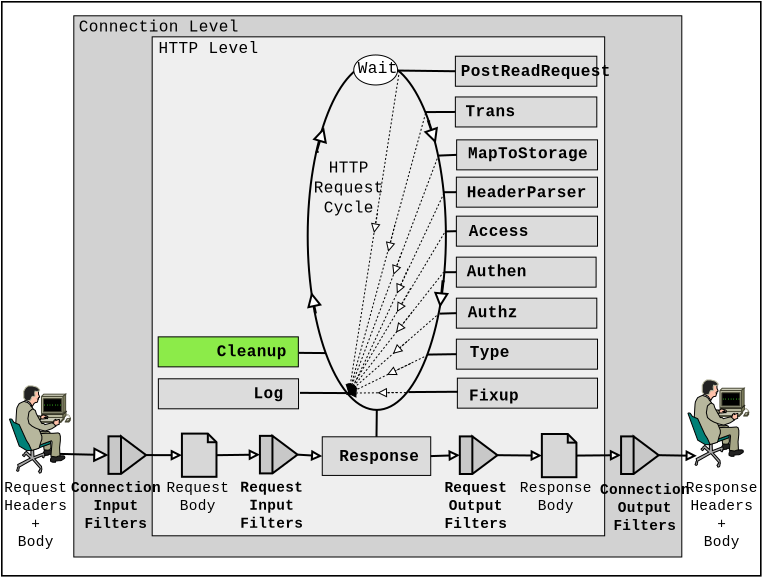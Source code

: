 <?xml version="1.0" encoding="UTF-8"?>
<dia:diagram xmlns:dia="http://www.lysator.liu.se/~alla/dia/">
  <dia:layer name="Background" visible="true">
    <dia:object type="Standard - Box" version="0" id="O0">
      <dia:attribute name="obj_pos">
        <dia:point val="-1.703,0.492"/>
      </dia:attribute>
      <dia:attribute name="obj_bb">
        <dia:rectangle val="-1.743,0.452;36.287,29.232"/>
      </dia:attribute>
      <dia:attribute name="elem_corner">
        <dia:point val="-1.703,0.492"/>
      </dia:attribute>
      <dia:attribute name="elem_width">
        <dia:real val="37.95"/>
      </dia:attribute>
      <dia:attribute name="elem_height">
        <dia:real val="28.7"/>
      </dia:attribute>
      <dia:attribute name="border_width">
        <dia:real val="0.08"/>
      </dia:attribute>
      <dia:attribute name="inner_color">
        <dia:color val="#c8c8c8"/>
      </dia:attribute>
      <dia:attribute name="show_background">
        <dia:boolean val="false"/>
      </dia:attribute>
    </dia:object>
    <dia:object type="Standard - Box" version="0" id="O1">
      <dia:attribute name="obj_pos">
        <dia:point val="1.897,1.192"/>
      </dia:attribute>
      <dia:attribute name="obj_bb">
        <dia:rectangle val="1.872,1.167;32.322,28.277"/>
      </dia:attribute>
      <dia:attribute name="elem_corner">
        <dia:point val="1.897,1.192"/>
      </dia:attribute>
      <dia:attribute name="elem_width">
        <dia:real val="30.4"/>
      </dia:attribute>
      <dia:attribute name="elem_height">
        <dia:real val="27.06"/>
      </dia:attribute>
      <dia:attribute name="border_width">
        <dia:real val="0.05"/>
      </dia:attribute>
      <dia:attribute name="inner_color">
        <dia:color val="#d2d2d2"/>
      </dia:attribute>
      <dia:attribute name="show_background">
        <dia:boolean val="true"/>
      </dia:attribute>
    </dia:object>
    <dia:object type="Standard - Box" version="0" id="O2">
      <dia:attribute name="obj_pos">
        <dia:point val="5.816,2.244"/>
      </dia:attribute>
      <dia:attribute name="obj_bb">
        <dia:rectangle val="5.791,2.219;28.465,27.217"/>
      </dia:attribute>
      <dia:attribute name="elem_corner">
        <dia:point val="5.816,2.244"/>
      </dia:attribute>
      <dia:attribute name="elem_width">
        <dia:real val="22.624"/>
      </dia:attribute>
      <dia:attribute name="elem_height">
        <dia:real val="24.948"/>
      </dia:attribute>
      <dia:attribute name="border_width">
        <dia:real val="0.05"/>
      </dia:attribute>
      <dia:attribute name="inner_color">
        <dia:color val="#efefef"/>
      </dia:attribute>
      <dia:attribute name="show_background">
        <dia:boolean val="true"/>
      </dia:attribute>
    </dia:object>
    <dia:object type="Standard - Box" version="0" id="O3">
      <dia:attribute name="obj_pos">
        <dia:point val="20.976,3.214"/>
      </dia:attribute>
      <dia:attribute name="obj_bb">
        <dia:rectangle val="20.951,3.189;28.073,4.739"/>
      </dia:attribute>
      <dia:attribute name="elem_corner">
        <dia:point val="20.976,3.214"/>
      </dia:attribute>
      <dia:attribute name="elem_width">
        <dia:real val="7.072"/>
      </dia:attribute>
      <dia:attribute name="elem_height">
        <dia:real val="1.5"/>
      </dia:attribute>
      <dia:attribute name="border_width">
        <dia:real val="0.05"/>
      </dia:attribute>
      <dia:attribute name="inner_color">
        <dia:color val="#dcdcdc"/>
      </dia:attribute>
      <dia:attribute name="show_background">
        <dia:boolean val="true"/>
      </dia:attribute>
    </dia:object>
    <dia:object type="Standard - Box" version="0" id="O4">
      <dia:attribute name="obj_pos">
        <dia:point val="21.025,15.31"/>
      </dia:attribute>
      <dia:attribute name="obj_bb">
        <dia:rectangle val="21,15.285;28.073,16.835"/>
      </dia:attribute>
      <dia:attribute name="elem_corner">
        <dia:point val="21.025,15.31"/>
      </dia:attribute>
      <dia:attribute name="elem_width">
        <dia:real val="7.022"/>
      </dia:attribute>
      <dia:attribute name="elem_height">
        <dia:real val="1.5"/>
      </dia:attribute>
      <dia:attribute name="border_width">
        <dia:real val="0.05"/>
      </dia:attribute>
      <dia:attribute name="inner_color">
        <dia:color val="#dcdcdc"/>
      </dia:attribute>
      <dia:attribute name="show_background">
        <dia:boolean val="true"/>
      </dia:attribute>
    </dia:object>
    <dia:object type="Standard - Box" version="0" id="O5">
      <dia:attribute name="obj_pos">
        <dia:point val="21.025,11.21"/>
      </dia:attribute>
      <dia:attribute name="obj_bb">
        <dia:rectangle val="21,11.185;28.108,12.735"/>
      </dia:attribute>
      <dia:attribute name="elem_corner">
        <dia:point val="21.025,11.21"/>
      </dia:attribute>
      <dia:attribute name="elem_width">
        <dia:real val="7.058"/>
      </dia:attribute>
      <dia:attribute name="elem_height">
        <dia:real val="1.5"/>
      </dia:attribute>
      <dia:attribute name="border_width">
        <dia:real val="0.05"/>
      </dia:attribute>
      <dia:attribute name="inner_color">
        <dia:color val="#dcdcdc"/>
      </dia:attribute>
      <dia:attribute name="show_background">
        <dia:boolean val="true"/>
      </dia:attribute>
    </dia:object>
    <dia:object type="Standard - Box" version="0" id="O6">
      <dia:attribute name="obj_pos">
        <dia:point val="20.975,5.25"/>
      </dia:attribute>
      <dia:attribute name="obj_bb">
        <dia:rectangle val="20.95,5.225;28.073,6.775"/>
      </dia:attribute>
      <dia:attribute name="elem_corner">
        <dia:point val="20.975,5.25"/>
      </dia:attribute>
      <dia:attribute name="elem_width">
        <dia:real val="7.072"/>
      </dia:attribute>
      <dia:attribute name="elem_height">
        <dia:real val="1.5"/>
      </dia:attribute>
      <dia:attribute name="border_width">
        <dia:real val="0.05"/>
      </dia:attribute>
      <dia:attribute name="inner_color">
        <dia:color val="#dcdcdc"/>
      </dia:attribute>
      <dia:attribute name="show_background">
        <dia:boolean val="true"/>
      </dia:attribute>
    </dia:object>
    <dia:object type="Standard - Box" version="0" id="O7">
      <dia:attribute name="obj_pos">
        <dia:point val="21.039,7.395"/>
      </dia:attribute>
      <dia:attribute name="obj_bb">
        <dia:rectangle val="21.014,7.37;28.108,8.92"/>
      </dia:attribute>
      <dia:attribute name="elem_corner">
        <dia:point val="21.039,7.395"/>
      </dia:attribute>
      <dia:attribute name="elem_width">
        <dia:real val="7.044"/>
      </dia:attribute>
      <dia:attribute name="elem_height">
        <dia:real val="1.5"/>
      </dia:attribute>
      <dia:attribute name="border_width">
        <dia:real val="0.05"/>
      </dia:attribute>
      <dia:attribute name="inner_color">
        <dia:color val="#dcdcdc"/>
      </dia:attribute>
      <dia:attribute name="show_background">
        <dia:boolean val="true"/>
      </dia:attribute>
    </dia:object>
    <dia:object type="Standard - Box" version="0" id="O8">
      <dia:attribute name="obj_pos">
        <dia:point val="21.025,9.26"/>
      </dia:attribute>
      <dia:attribute name="obj_bb">
        <dia:rectangle val="21,9.235;28.108,10.785"/>
      </dia:attribute>
      <dia:attribute name="elem_corner">
        <dia:point val="21.025,9.26"/>
      </dia:attribute>
      <dia:attribute name="elem_width">
        <dia:real val="7.058"/>
      </dia:attribute>
      <dia:attribute name="elem_height">
        <dia:real val="1.5"/>
      </dia:attribute>
      <dia:attribute name="border_width">
        <dia:real val="0.05"/>
      </dia:attribute>
      <dia:attribute name="inner_color">
        <dia:color val="#dcdcdc"/>
      </dia:attribute>
      <dia:attribute name="show_background">
        <dia:boolean val="true"/>
      </dia:attribute>
    </dia:object>
    <dia:object type="Standard - Box" version="0" id="O9">
      <dia:attribute name="obj_pos">
        <dia:point val="21.025,13.26"/>
      </dia:attribute>
      <dia:attribute name="obj_bb">
        <dia:rectangle val="21,13.235;28.037,14.785"/>
      </dia:attribute>
      <dia:attribute name="elem_corner">
        <dia:point val="21.025,13.26"/>
      </dia:attribute>
      <dia:attribute name="elem_width">
        <dia:real val="6.987"/>
      </dia:attribute>
      <dia:attribute name="elem_height">
        <dia:real val="1.5"/>
      </dia:attribute>
      <dia:attribute name="border_width">
        <dia:real val="0.05"/>
      </dia:attribute>
      <dia:attribute name="inner_color">
        <dia:color val="#dcdcdc"/>
      </dia:attribute>
      <dia:attribute name="show_background">
        <dia:boolean val="true"/>
      </dia:attribute>
    </dia:object>
    <dia:object type="Standard - Box" version="0" id="O10">
      <dia:attribute name="obj_pos">
        <dia:point val="21.025,17.36"/>
      </dia:attribute>
      <dia:attribute name="obj_bb">
        <dia:rectangle val="21,17.335;28.108,18.885"/>
      </dia:attribute>
      <dia:attribute name="elem_corner">
        <dia:point val="21.025,17.36"/>
      </dia:attribute>
      <dia:attribute name="elem_width">
        <dia:real val="7.058"/>
      </dia:attribute>
      <dia:attribute name="elem_height">
        <dia:real val="1.5"/>
      </dia:attribute>
      <dia:attribute name="border_width">
        <dia:real val="0.05"/>
      </dia:attribute>
      <dia:attribute name="inner_color">
        <dia:color val="#dcdcdc"/>
      </dia:attribute>
      <dia:attribute name="show_background">
        <dia:boolean val="true"/>
      </dia:attribute>
    </dia:object>
    <dia:object type="Standard - Box" version="0" id="O11">
      <dia:attribute name="obj_pos">
        <dia:point val="21.075,19.31"/>
      </dia:attribute>
      <dia:attribute name="obj_bb">
        <dia:rectangle val="21.05,19.285;28.108,20.835"/>
      </dia:attribute>
      <dia:attribute name="elem_corner">
        <dia:point val="21.075,19.31"/>
      </dia:attribute>
      <dia:attribute name="elem_width">
        <dia:real val="7.008"/>
      </dia:attribute>
      <dia:attribute name="elem_height">
        <dia:real val="1.5"/>
      </dia:attribute>
      <dia:attribute name="border_width">
        <dia:real val="0.05"/>
      </dia:attribute>
      <dia:attribute name="inner_color">
        <dia:color val="#dcdcdc"/>
      </dia:attribute>
      <dia:attribute name="show_background">
        <dia:boolean val="true"/>
      </dia:attribute>
    </dia:object>
    <dia:object type="Standard - Box" version="0" id="O12">
      <dia:attribute name="obj_pos">
        <dia:point val="14.32,22.242"/>
      </dia:attribute>
      <dia:attribute name="obj_bb">
        <dia:rectangle val="14.296,22.217;19.769,24.198"/>
      </dia:attribute>
      <dia:attribute name="elem_corner">
        <dia:point val="14.32,22.242"/>
      </dia:attribute>
      <dia:attribute name="elem_width">
        <dia:real val="5.423"/>
      </dia:attribute>
      <dia:attribute name="elem_height">
        <dia:real val="1.931"/>
      </dia:attribute>
      <dia:attribute name="border_width">
        <dia:real val="0.05"/>
      </dia:attribute>
      <dia:attribute name="inner_color">
        <dia:color val="#dcdcdc"/>
      </dia:attribute>
      <dia:attribute name="show_background">
        <dia:boolean val="true"/>
      </dia:attribute>
    </dia:object>
    <dia:object type="Standard - Text" version="0" id="O13">
      <dia:attribute name="obj_pos">
        <dia:point val="17.089,23.451"/>
      </dia:attribute>
      <dia:attribute name="obj_bb">
        <dia:rectangle val="15.289,22.801;18.889,24.051"/>
      </dia:attribute>
      <dia:attribute name="text">
        <dia:composite type="text">
          <dia:attribute name="string">
            <dia:string>#Response#</dia:string>
          </dia:attribute>
          <dia:attribute name="font">
            <dia:font family="courier new" style="80" name="Courier-Bold"/>
          </dia:attribute>
          <dia:attribute name="height">
            <dia:real val="1"/>
          </dia:attribute>
          <dia:attribute name="pos">
            <dia:point val="17.089,23.451"/>
          </dia:attribute>
          <dia:attribute name="color">
            <dia:color val="#000000"/>
          </dia:attribute>
          <dia:attribute name="alignment">
            <dia:enum val="1"/>
          </dia:attribute>
        </dia:composite>
      </dia:attribute>
    </dia:object>
    <dia:object type="Standard - Line" version="0" id="O14">
      <dia:attribute name="obj_pos">
        <dia:point val="13.082,23.134"/>
      </dia:attribute>
      <dia:attribute name="obj_bb">
        <dia:rectangle val="13.029,22.805;14.394,23.61"/>
      </dia:attribute>
      <dia:attribute name="conn_endpoints">
        <dia:point val="13.082,23.134"/>
        <dia:point val="14.32,23.207"/>
      </dia:attribute>
      <dia:attribute name="numcp">
        <dia:int val="1"/>
      </dia:attribute>
      <dia:attribute name="end_arrow">
        <dia:enum val="2"/>
      </dia:attribute>
      <dia:attribute name="end_arrow_length">
        <dia:real val="0.4"/>
      </dia:attribute>
      <dia:attribute name="end_arrow_width">
        <dia:real val="0.4"/>
      </dia:attribute>
      <dia:connections>
        <dia:connection handle="0" to="O45" connection="1"/>
        <dia:connection handle="1" to="O12" connection="3"/>
      </dia:connections>
    </dia:object>
    <dia:object type="Standard - Line" version="0" id="O15">
      <dia:attribute name="obj_pos">
        <dia:point val="19.744,23.207"/>
      </dia:attribute>
      <dia:attribute name="obj_bb">
        <dia:rectangle val="19.692,22.76;21.261,23.563"/>
      </dia:attribute>
      <dia:attribute name="conn_endpoints">
        <dia:point val="19.744,23.207"/>
        <dia:point val="21.198,23.161"/>
      </dia:attribute>
      <dia:attribute name="numcp">
        <dia:int val="1"/>
      </dia:attribute>
      <dia:attribute name="end_arrow">
        <dia:enum val="2"/>
      </dia:attribute>
      <dia:attribute name="end_arrow_length">
        <dia:real val="0.4"/>
      </dia:attribute>
      <dia:attribute name="end_arrow_width">
        <dia:real val="0.4"/>
      </dia:attribute>
      <dia:connections>
        <dia:connection handle="0" to="O12" connection="4"/>
        <dia:connection handle="1" to="O44" connection="0"/>
      </dia:connections>
    </dia:object>
    <dia:object type="Standard - Line" version="0" id="O16">
      <dia:attribute name="obj_pos">
        <dia:point val="31.14,23.161"/>
      </dia:attribute>
      <dia:attribute name="obj_bb">
        <dia:rectangle val="31.089,22.791;33.104,23.593"/>
      </dia:attribute>
      <dia:attribute name="conn_endpoints">
        <dia:point val="31.14,23.161"/>
        <dia:point val="33.047,23.192"/>
      </dia:attribute>
      <dia:attribute name="numcp">
        <dia:int val="1"/>
      </dia:attribute>
      <dia:attribute name="end_arrow">
        <dia:enum val="2"/>
      </dia:attribute>
      <dia:attribute name="end_arrow_length">
        <dia:real val="0.4"/>
      </dia:attribute>
      <dia:attribute name="end_arrow_width">
        <dia:real val="0.4"/>
      </dia:attribute>
      <dia:connections>
        <dia:connection handle="0" to="O48" connection="1"/>
      </dia:connections>
    </dia:object>
    <dia:object type="Standard - Line" version="0" id="O17">
      <dia:attribute name="obj_pos">
        <dia:point val="23.078,23.161"/>
      </dia:attribute>
      <dia:attribute name="obj_bb">
        <dia:rectangle val="23.027,22.78;25.354,23.581"/>
      </dia:attribute>
      <dia:attribute name="conn_endpoints">
        <dia:point val="23.078,23.161"/>
        <dia:point val="25.3,23.181"/>
      </dia:attribute>
      <dia:attribute name="numcp">
        <dia:int val="1"/>
      </dia:attribute>
      <dia:attribute name="end_arrow">
        <dia:enum val="2"/>
      </dia:attribute>
      <dia:attribute name="end_arrow_length">
        <dia:real val="0.4"/>
      </dia:attribute>
      <dia:attribute name="end_arrow_width">
        <dia:real val="0.4"/>
      </dia:attribute>
      <dia:connections>
        <dia:connection handle="0" to="O44" connection="1"/>
        <dia:connection handle="1" to="O49" connection="2"/>
      </dia:connections>
    </dia:object>
    <dia:object type="Standard - Text" version="0" id="O18">
      <dia:attribute name="obj_pos">
        <dia:point val="4,25"/>
      </dia:attribute>
      <dia:attribute name="obj_bb">
        <dia:rectangle val="2,24.45;6,27.35"/>
      </dia:attribute>
      <dia:attribute name="text">
        <dia:composite type="text">
          <dia:attribute name="string">
            <dia:string>#Connection
Input
Filters#</dia:string>
          </dia:attribute>
          <dia:attribute name="font">
            <dia:font family="courier new" style="80" name="Courier-Bold"/>
          </dia:attribute>
          <dia:attribute name="height">
            <dia:real val="0.9"/>
          </dia:attribute>
          <dia:attribute name="pos">
            <dia:point val="4,25"/>
          </dia:attribute>
          <dia:attribute name="color">
            <dia:color val="#000000"/>
          </dia:attribute>
          <dia:attribute name="alignment">
            <dia:enum val="1"/>
          </dia:attribute>
        </dia:composite>
      </dia:attribute>
    </dia:object>
    <dia:object type="Standard - Text" version="0" id="O19">
      <dia:attribute name="obj_pos">
        <dia:point val="22,25"/>
      </dia:attribute>
      <dia:attribute name="obj_bb">
        <dia:rectangle val="20.6,24.45;23.4,27.35"/>
      </dia:attribute>
      <dia:attribute name="text">
        <dia:composite type="text">
          <dia:attribute name="string">
            <dia:string>#Request
Output
Filters#</dia:string>
          </dia:attribute>
          <dia:attribute name="font">
            <dia:font family="courier new" style="80" name="Courier-Bold"/>
          </dia:attribute>
          <dia:attribute name="height">
            <dia:real val="0.9"/>
          </dia:attribute>
          <dia:attribute name="pos">
            <dia:point val="22,25"/>
          </dia:attribute>
          <dia:attribute name="color">
            <dia:color val="#000000"/>
          </dia:attribute>
          <dia:attribute name="alignment">
            <dia:enum val="1"/>
          </dia:attribute>
        </dia:composite>
      </dia:attribute>
    </dia:object>
    <dia:object type="Standard - Text" version="0" id="O20">
      <dia:attribute name="obj_pos">
        <dia:point val="34.3,25"/>
      </dia:attribute>
      <dia:attribute name="obj_bb">
        <dia:rectangle val="32.7,24.45;35.9,28.25"/>
      </dia:attribute>
      <dia:attribute name="text">
        <dia:composite type="text">
          <dia:attribute name="string">
            <dia:string>#Response
Headers
+
Body#</dia:string>
          </dia:attribute>
          <dia:attribute name="font">
            <dia:font family="courier new" style="0" name="Courier"/>
          </dia:attribute>
          <dia:attribute name="height">
            <dia:real val="0.9"/>
          </dia:attribute>
          <dia:attribute name="pos">
            <dia:point val="34.3,25"/>
          </dia:attribute>
          <dia:attribute name="color">
            <dia:color val="#000000"/>
          </dia:attribute>
          <dia:attribute name="alignment">
            <dia:enum val="1"/>
          </dia:attribute>
        </dia:composite>
      </dia:attribute>
    </dia:object>
    <dia:object type="Standard - Text" version="0" id="O21">
      <dia:attribute name="obj_pos">
        <dia:point val="11.797,24.992"/>
      </dia:attribute>
      <dia:attribute name="obj_bb">
        <dia:rectangle val="10.397,24.442;13.197,27.342"/>
      </dia:attribute>
      <dia:attribute name="text">
        <dia:composite type="text">
          <dia:attribute name="string">
            <dia:string>#Request
Input
Filters#</dia:string>
          </dia:attribute>
          <dia:attribute name="font">
            <dia:font family="courier new" style="80" name="Courier-Bold"/>
          </dia:attribute>
          <dia:attribute name="height">
            <dia:real val="0.9"/>
          </dia:attribute>
          <dia:attribute name="pos">
            <dia:point val="11.797,24.992"/>
          </dia:attribute>
          <dia:attribute name="color">
            <dia:color val="#000000"/>
          </dia:attribute>
          <dia:attribute name="alignment">
            <dia:enum val="1"/>
          </dia:attribute>
        </dia:composite>
      </dia:attribute>
    </dia:object>
    <dia:object type="Standard - Text" version="0" id="O22">
      <dia:attribute name="obj_pos">
        <dia:point val="30.45,25.1"/>
      </dia:attribute>
      <dia:attribute name="obj_bb">
        <dia:rectangle val="28.45,24.55;32.45,27.45"/>
      </dia:attribute>
      <dia:attribute name="text">
        <dia:composite type="text">
          <dia:attribute name="string">
            <dia:string>#Connection
Output
Filters#</dia:string>
          </dia:attribute>
          <dia:attribute name="font">
            <dia:font family="courier new" style="80" name="Courier-Bold"/>
          </dia:attribute>
          <dia:attribute name="height">
            <dia:real val="0.9"/>
          </dia:attribute>
          <dia:attribute name="pos">
            <dia:point val="30.45,25.1"/>
          </dia:attribute>
          <dia:attribute name="color">
            <dia:color val="#000000"/>
          </dia:attribute>
          <dia:attribute name="alignment">
            <dia:enum val="1"/>
          </dia:attribute>
        </dia:composite>
      </dia:attribute>
    </dia:object>
    <dia:object type="Standard - Line" version="0" id="O23">
      <dia:attribute name="obj_pos">
        <dia:point val="20.152,8.181"/>
      </dia:attribute>
      <dia:attribute name="obj_bb">
        <dia:rectangle val="20.1,8.093;21.091,8.233"/>
      </dia:attribute>
      <dia:attribute name="conn_endpoints">
        <dia:point val="20.152,8.181"/>
        <dia:point val="21.039,8.145"/>
      </dia:attribute>
      <dia:attribute name="numcp">
        <dia:int val="1"/>
      </dia:attribute>
      <dia:connections>
        <dia:connection handle="1" to="O7" connection="3"/>
      </dia:connections>
    </dia:object>
    <dia:object type="Standard - Line" version="0" id="O24">
      <dia:attribute name="obj_pos">
        <dia:point val="13.206,20.045"/>
      </dia:attribute>
      <dia:attribute name="obj_bb">
        <dia:rectangle val="13.156,19.995;15.577,20.107"/>
      </dia:attribute>
      <dia:attribute name="conn_endpoints">
        <dia:point val="13.206,20.045"/>
        <dia:point val="15.527,20.056"/>
      </dia:attribute>
      <dia:attribute name="numcp">
        <dia:int val="1"/>
      </dia:attribute>
    </dia:object>
    <dia:object type="Standard - Line" version="0" id="O25">
      <dia:attribute name="obj_pos">
        <dia:point val="13.15,18.045"/>
      </dia:attribute>
      <dia:attribute name="obj_bb">
        <dia:rectangle val="13.1,17.995;14.577,18.107"/>
      </dia:attribute>
      <dia:attribute name="conn_endpoints">
        <dia:point val="13.15,18.045"/>
        <dia:point val="14.527,18.056"/>
      </dia:attribute>
      <dia:attribute name="numcp">
        <dia:int val="1"/>
      </dia:attribute>
    </dia:object>
    <dia:object type="Standard - Line" version="0" id="O26">
      <dia:attribute name="obj_pos">
        <dia:point val="19.577,18.131"/>
      </dia:attribute>
      <dia:attribute name="obj_bb">
        <dia:rectangle val="19.526,18.059;21.076,18.182"/>
      </dia:attribute>
      <dia:attribute name="conn_endpoints">
        <dia:point val="19.577,18.131"/>
        <dia:point val="21.025,18.11"/>
      </dia:attribute>
      <dia:attribute name="numcp">
        <dia:int val="1"/>
      </dia:attribute>
      <dia:connections>
        <dia:connection handle="1" to="O10" connection="3"/>
      </dia:connections>
    </dia:object>
    <dia:object type="Standard - Line" version="0" id="O27">
      <dia:attribute name="obj_pos">
        <dia:point val="20.184,16.084"/>
      </dia:attribute>
      <dia:attribute name="obj_bb">
        <dia:rectangle val="20.132,16.009;21.076,16.135"/>
      </dia:attribute>
      <dia:attribute name="conn_endpoints">
        <dia:point val="20.184,16.084"/>
        <dia:point val="21.025,16.06"/>
      </dia:attribute>
      <dia:attribute name="numcp">
        <dia:int val="1"/>
      </dia:attribute>
      <dia:connections>
        <dia:connection handle="1" to="O4" connection="3"/>
      </dia:connections>
    </dia:object>
    <dia:object type="Standard - Line" version="0" id="O28">
      <dia:attribute name="obj_pos">
        <dia:point val="20.112,14.015"/>
      </dia:attribute>
      <dia:attribute name="obj_bb">
        <dia:rectangle val="20.061,13.96;21.075,14.066"/>
      </dia:attribute>
      <dia:attribute name="conn_endpoints">
        <dia:point val="20.112,14.015"/>
        <dia:point val="21.025,14.01"/>
      </dia:attribute>
      <dia:attribute name="numcp">
        <dia:int val="1"/>
      </dia:attribute>
      <dia:connections>
        <dia:connection handle="1" to="O9" connection="3"/>
      </dia:connections>
    </dia:object>
    <dia:object type="Standard - Line" version="0" id="O29">
      <dia:attribute name="obj_pos">
        <dia:point val="20.137,11.981"/>
      </dia:attribute>
      <dia:attribute name="obj_bb">
        <dia:rectangle val="20.086,11.909;21.076,12.032"/>
      </dia:attribute>
      <dia:attribute name="conn_endpoints">
        <dia:point val="20.137,11.981"/>
        <dia:point val="21.025,11.96"/>
      </dia:attribute>
      <dia:attribute name="numcp">
        <dia:int val="1"/>
      </dia:attribute>
      <dia:connections>
        <dia:connection handle="1" to="O5" connection="3"/>
      </dia:connections>
    </dia:object>
    <dia:object type="Standard - Line" version="0" id="O30">
      <dia:attribute name="obj_pos">
        <dia:point val="20.162,10.015"/>
      </dia:attribute>
      <dia:attribute name="obj_bb">
        <dia:rectangle val="20.111,9.96;21.075,10.066"/>
      </dia:attribute>
      <dia:attribute name="conn_endpoints">
        <dia:point val="20.162,10.015"/>
        <dia:point val="21.025,10.01"/>
      </dia:attribute>
      <dia:attribute name="numcp">
        <dia:int val="1"/>
      </dia:attribute>
      <dia:connections>
        <dia:connection handle="1" to="O8" connection="3"/>
      </dia:connections>
    </dia:object>
    <dia:object type="Standard - Line" version="0" id="O31">
      <dia:attribute name="obj_pos">
        <dia:point val="18.627,20.006"/>
      </dia:attribute>
      <dia:attribute name="obj_bb">
        <dia:rectangle val="18.576,19.94;21.155,20.057"/>
      </dia:attribute>
      <dia:attribute name="conn_endpoints">
        <dia:point val="18.627,20.006"/>
        <dia:point val="21.105,19.99"/>
      </dia:attribute>
      <dia:attribute name="numcp">
        <dia:int val="1"/>
      </dia:attribute>
    </dia:object>
    <dia:object type="Standard - Line" version="0" id="O32">
      <dia:attribute name="obj_pos">
        <dia:point val="19.402,6.006"/>
      </dia:attribute>
      <dia:attribute name="obj_bb">
        <dia:rectangle val="19.351,5.95;21.025,6.057"/>
      </dia:attribute>
      <dia:attribute name="conn_endpoints">
        <dia:point val="19.402,6.006"/>
        <dia:point val="20.975,6"/>
      </dia:attribute>
      <dia:attribute name="numcp">
        <dia:int val="1"/>
      </dia:attribute>
      <dia:connections>
        <dia:connection handle="1" to="O6" connection="3"/>
      </dia:connections>
    </dia:object>
    <dia:object type="Standard - Text" version="0" id="O33">
      <dia:attribute name="obj_pos">
        <dia:point val="6.137,3.046"/>
      </dia:attribute>
      <dia:attribute name="obj_bb">
        <dia:rectangle val="6.137,2.396;10.637,3.646"/>
      </dia:attribute>
      <dia:attribute name="text">
        <dia:composite type="text">
          <dia:attribute name="string">
            <dia:string>#HTTP Level#</dia:string>
          </dia:attribute>
          <dia:attribute name="font">
            <dia:font family="courier new" style="0" name="Courier"/>
          </dia:attribute>
          <dia:attribute name="height">
            <dia:real val="1"/>
          </dia:attribute>
          <dia:attribute name="pos">
            <dia:point val="6.137,3.046"/>
          </dia:attribute>
          <dia:attribute name="color">
            <dia:color val="#000000"/>
          </dia:attribute>
          <dia:attribute name="alignment">
            <dia:enum val="0"/>
          </dia:attribute>
        </dia:composite>
      </dia:attribute>
    </dia:object>
    <dia:object type="Standard - Line" version="0" id="O34">
      <dia:attribute name="obj_pos">
        <dia:point val="18.152,3.931"/>
      </dia:attribute>
      <dia:attribute name="obj_bb">
        <dia:rectangle val="18.101,3.881;21.026,4.015"/>
      </dia:attribute>
      <dia:attribute name="conn_endpoints">
        <dia:point val="18.152,3.931"/>
        <dia:point val="20.976,3.964"/>
      </dia:attribute>
      <dia:attribute name="numcp">
        <dia:int val="1"/>
      </dia:attribute>
      <dia:connections>
        <dia:connection handle="1" to="O3" connection="3"/>
      </dia:connections>
    </dia:object>
    <dia:object type="Standard - Line" version="0" id="O35">
      <dia:attribute name="obj_pos">
        <dia:point val="0.997,23.092"/>
      </dia:attribute>
      <dia:attribute name="obj_bb">
        <dia:rectangle val="0.946,22.555;3.695,23.757"/>
      </dia:attribute>
      <dia:attribute name="conn_endpoints">
        <dia:point val="0.997,23.092"/>
        <dia:point val="3.631,23.156"/>
      </dia:attribute>
      <dia:attribute name="numcp">
        <dia:int val="1"/>
      </dia:attribute>
      <dia:attribute name="end_arrow">
        <dia:enum val="2"/>
      </dia:attribute>
      <dia:attribute name="end_arrow_length">
        <dia:real val="0.6"/>
      </dia:attribute>
      <dia:attribute name="end_arrow_width">
        <dia:real val="0.6"/>
      </dia:attribute>
      <dia:connections>
        <dia:connection handle="1" to="O46" connection="0"/>
      </dia:connections>
    </dia:object>
    <dia:object type="Standard - Line" version="0" id="O36">
      <dia:attribute name="obj_pos">
        <dia:point val="27.029,23.181"/>
      </dia:attribute>
      <dia:attribute name="obj_bb">
        <dia:rectangle val="26.979,22.761;29.314,23.562"/>
      </dia:attribute>
      <dia:attribute name="conn_endpoints">
        <dia:point val="27.029,23.181"/>
        <dia:point val="29.261,23.161"/>
      </dia:attribute>
      <dia:attribute name="numcp">
        <dia:int val="1"/>
      </dia:attribute>
      <dia:attribute name="end_arrow">
        <dia:enum val="2"/>
      </dia:attribute>
      <dia:attribute name="end_arrow_length">
        <dia:real val="0.4"/>
      </dia:attribute>
      <dia:attribute name="end_arrow_width">
        <dia:real val="0.4"/>
      </dia:attribute>
      <dia:connections>
        <dia:connection handle="0" to="O49" connection="3"/>
        <dia:connection handle="1" to="O48" connection="0"/>
      </dia:connections>
    </dia:object>
    <dia:object type="Standard - Text" version="0" id="O37">
      <dia:attribute name="obj_pos">
        <dia:point val="26,25"/>
      </dia:attribute>
      <dia:attribute name="obj_bb">
        <dia:rectangle val="24.4,24.45;27.6,26.45"/>
      </dia:attribute>
      <dia:attribute name="text">
        <dia:composite type="text">
          <dia:attribute name="string">
            <dia:string>#Response
Body#</dia:string>
          </dia:attribute>
          <dia:attribute name="font">
            <dia:font family="courier new" style="0" name="Courier"/>
          </dia:attribute>
          <dia:attribute name="height">
            <dia:real val="0.9"/>
          </dia:attribute>
          <dia:attribute name="pos">
            <dia:point val="26,25"/>
          </dia:attribute>
          <dia:attribute name="color">
            <dia:color val="#000000"/>
          </dia:attribute>
          <dia:attribute name="alignment">
            <dia:enum val="1"/>
          </dia:attribute>
        </dia:composite>
      </dia:attribute>
    </dia:object>
    <dia:object type="Filesystem - File" version="0" id="O38">
      <dia:attribute name="obj_pos">
        <dia:point val="7.303,22.081"/>
      </dia:attribute>
      <dia:attribute name="obj_bb">
        <dia:rectangle val="7.253,22.031;9.102,24.291"/>
      </dia:attribute>
      <dia:attribute name="elem_corner">
        <dia:point val="7.303,22.081"/>
      </dia:attribute>
      <dia:attribute name="elem_width">
        <dia:real val="1.728"/>
      </dia:attribute>
      <dia:attribute name="elem_height">
        <dia:real val="2.16"/>
      </dia:attribute>
      <dia:attribute name="line_width">
        <dia:real val="0.1"/>
      </dia:attribute>
      <dia:attribute name="line_colour">
        <dia:color val="#000000"/>
      </dia:attribute>
      <dia:attribute name="fill_colour">
        <dia:color val="#d7d7d7"/>
      </dia:attribute>
      <dia:attribute name="show_background">
        <dia:boolean val="true"/>
      </dia:attribute>
      <dia:attribute name="line_style">
        <dia:enum val="0"/>
        <dia:real val="1"/>
      </dia:attribute>
      <dia:attribute name="flip_horizontal">
        <dia:boolean val="false"/>
      </dia:attribute>
      <dia:attribute name="flip_vertical">
        <dia:boolean val="false"/>
      </dia:attribute>
    </dia:object>
    <dia:object type="Standard - Text" version="0" id="O39">
      <dia:attribute name="obj_pos">
        <dia:point val="8.1,25"/>
      </dia:attribute>
      <dia:attribute name="obj_bb">
        <dia:rectangle val="6.7,24.45;9.5,26.45"/>
      </dia:attribute>
      <dia:attribute name="text">
        <dia:composite type="text">
          <dia:attribute name="string">
            <dia:string>#Request
Body#</dia:string>
          </dia:attribute>
          <dia:attribute name="font">
            <dia:font family="courier new" style="0" name="Courier"/>
          </dia:attribute>
          <dia:attribute name="height">
            <dia:real val="0.9"/>
          </dia:attribute>
          <dia:attribute name="pos">
            <dia:point val="8.1,25"/>
          </dia:attribute>
          <dia:attribute name="color">
            <dia:color val="#000000"/>
          </dia:attribute>
          <dia:attribute name="alignment">
            <dia:enum val="1"/>
          </dia:attribute>
        </dia:composite>
      </dia:attribute>
    </dia:object>
    <dia:object type="Standard - Text" version="0" id="O40">
      <dia:attribute name="obj_pos">
        <dia:point val="0,25"/>
      </dia:attribute>
      <dia:attribute name="obj_bb">
        <dia:rectangle val="-1.4,24.45;1.4,28.25"/>
      </dia:attribute>
      <dia:attribute name="text">
        <dia:composite type="text">
          <dia:attribute name="string">
            <dia:string>#Request
Headers
+
Body#</dia:string>
          </dia:attribute>
          <dia:attribute name="font">
            <dia:font family="courier new" style="0" name="Courier"/>
          </dia:attribute>
          <dia:attribute name="height">
            <dia:real val="0.9"/>
          </dia:attribute>
          <dia:attribute name="pos">
            <dia:point val="0,25"/>
          </dia:attribute>
          <dia:attribute name="color">
            <dia:color val="#000000"/>
          </dia:attribute>
          <dia:attribute name="alignment">
            <dia:enum val="1"/>
          </dia:attribute>
        </dia:composite>
      </dia:attribute>
    </dia:object>
    <dia:object type="Cisco - PC Man" version="0" id="O41">
      <dia:attribute name="obj_pos">
        <dia:point val="-1.323,19.698"/>
      </dia:attribute>
      <dia:attribute name="obj_bb">
        <dia:rectangle val="-1.361,19.041;1.728,24.061"/>
      </dia:attribute>
      <dia:attribute name="elem_corner">
        <dia:point val="-1.323,19.698"/>
      </dia:attribute>
      <dia:attribute name="elem_width">
        <dia:real val="3.039"/>
      </dia:attribute>
      <dia:attribute name="elem_height">
        <dia:real val="4.362"/>
      </dia:attribute>
      <dia:attribute name="line_width">
        <dia:real val="0.1"/>
      </dia:attribute>
      <dia:attribute name="line_colour">
        <dia:color val="#000000"/>
      </dia:attribute>
      <dia:attribute name="fill_colour">
        <dia:color val="#ffffff"/>
      </dia:attribute>
      <dia:attribute name="show_background">
        <dia:boolean val="true"/>
      </dia:attribute>
      <dia:attribute name="line_style">
        <dia:enum val="0"/>
        <dia:real val="1"/>
      </dia:attribute>
      <dia:attribute name="flip_horizontal">
        <dia:boolean val="false"/>
      </dia:attribute>
      <dia:attribute name="flip_vertical">
        <dia:boolean val="false"/>
      </dia:attribute>
    </dia:object>
    <dia:object type="Cisco - PC Man" version="0" id="O42">
      <dia:attribute name="obj_pos">
        <dia:point val="32.6,19.4"/>
      </dia:attribute>
      <dia:attribute name="obj_bb">
        <dia:rectangle val="32.562,18.743;35.651,23.762"/>
      </dia:attribute>
      <dia:attribute name="elem_corner">
        <dia:point val="32.6,19.4"/>
      </dia:attribute>
      <dia:attribute name="elem_width">
        <dia:real val="3.039"/>
      </dia:attribute>
      <dia:attribute name="elem_height">
        <dia:real val="4.362"/>
      </dia:attribute>
      <dia:attribute name="line_width">
        <dia:real val="0.1"/>
      </dia:attribute>
      <dia:attribute name="line_colour">
        <dia:color val="#000000"/>
      </dia:attribute>
      <dia:attribute name="fill_colour">
        <dia:color val="#ffffff"/>
      </dia:attribute>
      <dia:attribute name="show_background">
        <dia:boolean val="true"/>
      </dia:attribute>
      <dia:attribute name="line_style">
        <dia:enum val="0"/>
        <dia:real val="1"/>
      </dia:attribute>
      <dia:attribute name="flip_horizontal">
        <dia:boolean val="false"/>
      </dia:attribute>
      <dia:attribute name="flip_vertical">
        <dia:boolean val="false"/>
      </dia:attribute>
    </dia:object>
    <dia:object type="Standard - Line" version="0" id="O43">
      <dia:attribute name="obj_pos">
        <dia:point val="5.51,23.156"/>
      </dia:attribute>
      <dia:attribute name="obj_bb">
        <dia:rectangle val="5.46,22.761;7.354,23.561"/>
      </dia:attribute>
      <dia:attribute name="conn_endpoints">
        <dia:point val="5.51,23.156"/>
        <dia:point val="7.303,23.161"/>
      </dia:attribute>
      <dia:attribute name="numcp">
        <dia:int val="1"/>
      </dia:attribute>
      <dia:attribute name="end_arrow">
        <dia:enum val="2"/>
      </dia:attribute>
      <dia:attribute name="end_arrow_length">
        <dia:real val="0.4"/>
      </dia:attribute>
      <dia:attribute name="end_arrow_width">
        <dia:real val="0.4"/>
      </dia:attribute>
      <dia:connections>
        <dia:connection handle="0" to="O46" connection="1"/>
        <dia:connection handle="1" to="O38" connection="2"/>
      </dia:connections>
    </dia:object>
    <dia:object type="Cybernetics - l-integrator" version="0" id="O44">
      <dia:attribute name="obj_pos">
        <dia:point val="21.198,22.222"/>
      </dia:attribute>
      <dia:attribute name="obj_bb">
        <dia:rectangle val="20.825,22.122;23.161,24.151"/>
      </dia:attribute>
      <dia:attribute name="elem_corner">
        <dia:point val="21.198,22.222"/>
      </dia:attribute>
      <dia:attribute name="elem_width">
        <dia:real val="1.879"/>
      </dia:attribute>
      <dia:attribute name="elem_height">
        <dia:real val="1.879"/>
      </dia:attribute>
      <dia:attribute name="line_width">
        <dia:real val="0.1"/>
      </dia:attribute>
      <dia:attribute name="line_colour">
        <dia:color val="#000000"/>
      </dia:attribute>
      <dia:attribute name="fill_colour">
        <dia:color val="#c8c8c8"/>
      </dia:attribute>
      <dia:attribute name="show_background">
        <dia:boolean val="true"/>
      </dia:attribute>
      <dia:attribute name="line_style">
        <dia:enum val="0"/>
        <dia:real val="1"/>
      </dia:attribute>
      <dia:attribute name="flip_horizontal">
        <dia:boolean val="false"/>
      </dia:attribute>
      <dia:attribute name="flip_vertical">
        <dia:boolean val="false"/>
      </dia:attribute>
    </dia:object>
    <dia:object type="Cybernetics - l-integrator" version="0" id="O45">
      <dia:attribute name="obj_pos">
        <dia:point val="11.203,22.194"/>
      </dia:attribute>
      <dia:attribute name="obj_bb">
        <dia:rectangle val="10.829,22.094;13.165,24.123"/>
      </dia:attribute>
      <dia:attribute name="elem_corner">
        <dia:point val="11.203,22.194"/>
      </dia:attribute>
      <dia:attribute name="elem_width">
        <dia:real val="1.879"/>
      </dia:attribute>
      <dia:attribute name="elem_height">
        <dia:real val="1.879"/>
      </dia:attribute>
      <dia:attribute name="line_width">
        <dia:real val="0.1"/>
      </dia:attribute>
      <dia:attribute name="line_colour">
        <dia:color val="#000000"/>
      </dia:attribute>
      <dia:attribute name="fill_colour">
        <dia:color val="#c8c8c8"/>
      </dia:attribute>
      <dia:attribute name="show_background">
        <dia:boolean val="true"/>
      </dia:attribute>
      <dia:attribute name="line_style">
        <dia:enum val="0"/>
        <dia:real val="1"/>
      </dia:attribute>
      <dia:attribute name="flip_horizontal">
        <dia:boolean val="false"/>
      </dia:attribute>
      <dia:attribute name="flip_vertical">
        <dia:boolean val="false"/>
      </dia:attribute>
    </dia:object>
    <dia:object type="Cybernetics - l-integrator" version="0" id="O46">
      <dia:attribute name="obj_pos">
        <dia:point val="3.631,22.217"/>
      </dia:attribute>
      <dia:attribute name="obj_bb">
        <dia:rectangle val="3.257,22.117;5.593,24.146"/>
      </dia:attribute>
      <dia:attribute name="elem_corner">
        <dia:point val="3.631,22.217"/>
      </dia:attribute>
      <dia:attribute name="elem_width">
        <dia:real val="1.879"/>
      </dia:attribute>
      <dia:attribute name="elem_height">
        <dia:real val="1.879"/>
      </dia:attribute>
      <dia:attribute name="line_width">
        <dia:real val="0.1"/>
      </dia:attribute>
      <dia:attribute name="line_colour">
        <dia:color val="#000000"/>
      </dia:attribute>
      <dia:attribute name="fill_colour">
        <dia:color val="#c8c8c8"/>
      </dia:attribute>
      <dia:attribute name="show_background">
        <dia:boolean val="true"/>
      </dia:attribute>
      <dia:attribute name="line_style">
        <dia:enum val="0"/>
        <dia:real val="1"/>
      </dia:attribute>
      <dia:attribute name="flip_horizontal">
        <dia:boolean val="false"/>
      </dia:attribute>
      <dia:attribute name="flip_vertical">
        <dia:boolean val="false"/>
      </dia:attribute>
    </dia:object>
    <dia:object type="Standard - Ellipse" version="0" id="O47">
      <dia:attribute name="obj_pos">
        <dia:point val="13.592,3.502"/>
      </dia:attribute>
      <dia:attribute name="obj_bb">
        <dia:rectangle val="13.542,3.452;20.552,20.947"/>
      </dia:attribute>
      <dia:attribute name="elem_corner">
        <dia:point val="13.592,3.502"/>
      </dia:attribute>
      <dia:attribute name="elem_width">
        <dia:real val="6.91"/>
      </dia:attribute>
      <dia:attribute name="elem_height">
        <dia:real val="17.395"/>
      </dia:attribute>
      <dia:attribute name="inner_color">
        <dia:color val="#efefef"/>
      </dia:attribute>
    </dia:object>
    <dia:object type="Cybernetics - l-integrator" version="0" id="O48">
      <dia:attribute name="obj_pos">
        <dia:point val="29.261,22.222"/>
      </dia:attribute>
      <dia:attribute name="obj_bb">
        <dia:rectangle val="28.887,22.122;31.223,24.151"/>
      </dia:attribute>
      <dia:attribute name="elem_corner">
        <dia:point val="29.261,22.222"/>
      </dia:attribute>
      <dia:attribute name="elem_width">
        <dia:real val="1.879"/>
      </dia:attribute>
      <dia:attribute name="elem_height">
        <dia:real val="1.879"/>
      </dia:attribute>
      <dia:attribute name="line_width">
        <dia:real val="0.1"/>
      </dia:attribute>
      <dia:attribute name="line_colour">
        <dia:color val="#000000"/>
      </dia:attribute>
      <dia:attribute name="fill_colour">
        <dia:color val="#c8c8c8"/>
      </dia:attribute>
      <dia:attribute name="show_background">
        <dia:boolean val="true"/>
      </dia:attribute>
      <dia:attribute name="line_style">
        <dia:enum val="0"/>
        <dia:real val="1"/>
      </dia:attribute>
      <dia:attribute name="flip_horizontal">
        <dia:boolean val="false"/>
      </dia:attribute>
      <dia:attribute name="flip_vertical">
        <dia:boolean val="false"/>
      </dia:attribute>
    </dia:object>
    <dia:object type="Filesystem - File" version="0" id="O49">
      <dia:attribute name="obj_pos">
        <dia:point val="25.3,22.101"/>
      </dia:attribute>
      <dia:attribute name="obj_bb">
        <dia:rectangle val="25.25,22.051;27.1,24.311"/>
      </dia:attribute>
      <dia:attribute name="elem_corner">
        <dia:point val="25.3,22.101"/>
      </dia:attribute>
      <dia:attribute name="elem_width">
        <dia:real val="1.728"/>
      </dia:attribute>
      <dia:attribute name="elem_height">
        <dia:real val="2.16"/>
      </dia:attribute>
      <dia:attribute name="line_width">
        <dia:real val="0.1"/>
      </dia:attribute>
      <dia:attribute name="line_colour">
        <dia:color val="#000000"/>
      </dia:attribute>
      <dia:attribute name="fill_colour">
        <dia:color val="#d7d7d7"/>
      </dia:attribute>
      <dia:attribute name="show_background">
        <dia:boolean val="true"/>
      </dia:attribute>
      <dia:attribute name="line_style">
        <dia:enum val="0"/>
        <dia:real val="1"/>
      </dia:attribute>
      <dia:attribute name="flip_horizontal">
        <dia:boolean val="false"/>
      </dia:attribute>
      <dia:attribute name="flip_vertical">
        <dia:boolean val="false"/>
      </dia:attribute>
    </dia:object>
    <dia:object type="Standard - Line" version="0" id="O50">
      <dia:attribute name="obj_pos">
        <dia:point val="9.031,23.161"/>
      </dia:attribute>
      <dia:attribute name="obj_bb">
        <dia:rectangle val="8.981,22.733;11.258,23.534"/>
      </dia:attribute>
      <dia:attribute name="conn_endpoints">
        <dia:point val="9.031,23.161"/>
        <dia:point val="11.203,23.134"/>
      </dia:attribute>
      <dia:attribute name="numcp">
        <dia:int val="1"/>
      </dia:attribute>
      <dia:attribute name="end_arrow">
        <dia:enum val="2"/>
      </dia:attribute>
      <dia:attribute name="end_arrow_length">
        <dia:real val="0.4"/>
      </dia:attribute>
      <dia:attribute name="end_arrow_width">
        <dia:real val="0.4"/>
      </dia:attribute>
      <dia:connections>
        <dia:connection handle="0" to="O38" connection="3"/>
        <dia:connection handle="1" to="O45" connection="0"/>
      </dia:connections>
    </dia:object>
    <dia:object type="Standard - Line" version="0" id="O51">
      <dia:attribute name="obj_pos">
        <dia:point val="15.577,20.056"/>
      </dia:attribute>
      <dia:attribute name="obj_bb">
        <dia:rectangle val="15.548,19.656;18.602,20.456"/>
      </dia:attribute>
      <dia:attribute name="conn_endpoints">
        <dia:point val="15.577,20.056"/>
        <dia:point val="18.577,20.031"/>
      </dia:attribute>
      <dia:attribute name="numcp">
        <dia:int val="1"/>
      </dia:attribute>
      <dia:attribute name="line_width">
        <dia:real val="0.05"/>
      </dia:attribute>
      <dia:attribute name="line_style">
        <dia:enum val="4"/>
      </dia:attribute>
      <dia:attribute name="start_arrow">
        <dia:enum val="3"/>
      </dia:attribute>
      <dia:attribute name="start_arrow_length">
        <dia:real val="0.4"/>
      </dia:attribute>
      <dia:attribute name="start_arrow_width">
        <dia:real val="0.4"/>
      </dia:attribute>
    </dia:object>
    <dia:object type="Standard - Line" version="0" id="O52">
      <dia:attribute name="obj_pos">
        <dia:point val="15.652,20.081"/>
      </dia:attribute>
      <dia:attribute name="obj_bb">
        <dia:rectangle val="15.252,3.995;18.193,20.168"/>
      </dia:attribute>
      <dia:attribute name="conn_endpoints">
        <dia:point val="15.652,20.081"/>
        <dia:point val="18.164,4.024"/>
      </dia:attribute>
      <dia:attribute name="numcp">
        <dia:int val="1"/>
      </dia:attribute>
      <dia:attribute name="line_width">
        <dia:real val="0.05"/>
      </dia:attribute>
      <dia:attribute name="line_style">
        <dia:enum val="4"/>
      </dia:attribute>
      <dia:attribute name="start_arrow">
        <dia:enum val="3"/>
      </dia:attribute>
      <dia:attribute name="start_arrow_length">
        <dia:real val="0.4"/>
      </dia:attribute>
      <dia:attribute name="start_arrow_width">
        <dia:real val="0.4"/>
      </dia:attribute>
    </dia:object>
    <dia:object type="Standard - Line" version="0" id="O53">
      <dia:attribute name="obj_pos">
        <dia:point val="15.677,20.131"/>
      </dia:attribute>
      <dia:attribute name="obj_bb">
        <dia:rectangle val="15.304,9.993;20.456,20.324"/>
      </dia:attribute>
      <dia:attribute name="conn_endpoints">
        <dia:point val="15.677,20.131"/>
        <dia:point val="20.423,10.027"/>
      </dia:attribute>
      <dia:attribute name="numcp">
        <dia:int val="1"/>
      </dia:attribute>
      <dia:attribute name="line_width">
        <dia:real val="0.05"/>
      </dia:attribute>
      <dia:attribute name="line_style">
        <dia:enum val="4"/>
      </dia:attribute>
      <dia:attribute name="start_arrow">
        <dia:enum val="3"/>
      </dia:attribute>
      <dia:attribute name="start_arrow_length">
        <dia:real val="0.4"/>
      </dia:attribute>
      <dia:attribute name="start_arrow_width">
        <dia:real val="0.4"/>
      </dia:attribute>
    </dia:object>
    <dia:object type="Standard - Line" version="0" id="O54">
      <dia:attribute name="obj_pos">
        <dia:point val="15.627,20.056"/>
      </dia:attribute>
      <dia:attribute name="obj_bb">
        <dia:rectangle val="15.271,11.92;20.516,20.283"/>
      </dia:attribute>
      <dia:attribute name="conn_endpoints">
        <dia:point val="15.627,20.056"/>
        <dia:point val="20.482,11.954"/>
      </dia:attribute>
      <dia:attribute name="numcp">
        <dia:int val="1"/>
      </dia:attribute>
      <dia:attribute name="line_width">
        <dia:real val="0.05"/>
      </dia:attribute>
      <dia:attribute name="line_style">
        <dia:enum val="4"/>
      </dia:attribute>
      <dia:attribute name="start_arrow">
        <dia:enum val="3"/>
      </dia:attribute>
      <dia:attribute name="start_arrow_length">
        <dia:real val="0.4"/>
      </dia:attribute>
      <dia:attribute name="start_arrow_width">
        <dia:real val="0.4"/>
      </dia:attribute>
    </dia:object>
    <dia:object type="Standard - Line" version="0" id="O55">
      <dia:attribute name="obj_pos">
        <dia:point val="15.627,20.056"/>
      </dia:attribute>
      <dia:attribute name="obj_bb">
        <dia:rectangle val="15.297,13.971;20.425,20.323"/>
      </dia:attribute>
      <dia:attribute name="conn_endpoints">
        <dia:point val="15.627,20.056"/>
        <dia:point val="20.39,14.007"/>
      </dia:attribute>
      <dia:attribute name="numcp">
        <dia:int val="1"/>
      </dia:attribute>
      <dia:attribute name="line_width">
        <dia:real val="0.05"/>
      </dia:attribute>
      <dia:attribute name="line_style">
        <dia:enum val="4"/>
      </dia:attribute>
      <dia:attribute name="start_arrow">
        <dia:enum val="3"/>
      </dia:attribute>
      <dia:attribute name="start_arrow_length">
        <dia:real val="0.4"/>
      </dia:attribute>
      <dia:attribute name="start_arrow_width">
        <dia:real val="0.4"/>
      </dia:attribute>
    </dia:object>
    <dia:object type="Standard - Line" version="0" id="O56">
      <dia:attribute name="obj_pos">
        <dia:point val="15.577,20.081"/>
      </dia:attribute>
      <dia:attribute name="obj_bb">
        <dia:rectangle val="15.295,16.074;20.159,20.399"/>
      </dia:attribute>
      <dia:attribute name="conn_endpoints">
        <dia:point val="15.577,20.081"/>
        <dia:point val="20.124,16.109"/>
      </dia:attribute>
      <dia:attribute name="numcp">
        <dia:int val="1"/>
      </dia:attribute>
      <dia:attribute name="line_width">
        <dia:real val="0.05"/>
      </dia:attribute>
      <dia:attribute name="line_style">
        <dia:enum val="4"/>
      </dia:attribute>
      <dia:attribute name="start_arrow">
        <dia:enum val="3"/>
      </dia:attribute>
      <dia:attribute name="start_arrow_length">
        <dia:real val="0.4"/>
      </dia:attribute>
      <dia:attribute name="start_arrow_width">
        <dia:real val="0.4"/>
      </dia:attribute>
    </dia:object>
    <dia:object type="Standard - Line" version="0" id="O57">
      <dia:attribute name="obj_pos">
        <dia:point val="15.527,20.131"/>
      </dia:attribute>
      <dia:attribute name="obj_bb">
        <dia:rectangle val="15.329,18.128;19.616,20.502"/>
      </dia:attribute>
      <dia:attribute name="conn_endpoints">
        <dia:point val="15.527,20.131"/>
        <dia:point val="19.583,18.162"/>
      </dia:attribute>
      <dia:attribute name="numcp">
        <dia:int val="1"/>
      </dia:attribute>
      <dia:attribute name="line_width">
        <dia:real val="0.05"/>
      </dia:attribute>
      <dia:attribute name="line_style">
        <dia:enum val="4"/>
      </dia:attribute>
      <dia:attribute name="start_arrow">
        <dia:enum val="3"/>
      </dia:attribute>
      <dia:attribute name="start_arrow_length">
        <dia:real val="0.4"/>
      </dia:attribute>
      <dia:attribute name="start_arrow_width">
        <dia:real val="0.4"/>
      </dia:attribute>
    </dia:object>
    <dia:object type="Standard - Line" version="0" id="O58">
      <dia:attribute name="obj_pos">
        <dia:point val="15.652,20.081"/>
      </dia:attribute>
      <dia:attribute name="obj_bb">
        <dia:rectangle val="15.259,6.019;19.521,20.211"/>
      </dia:attribute>
      <dia:attribute name="conn_endpoints">
        <dia:point val="15.652,20.081"/>
        <dia:point val="19.49,6.05"/>
      </dia:attribute>
      <dia:attribute name="numcp">
        <dia:int val="1"/>
      </dia:attribute>
      <dia:attribute name="line_width">
        <dia:real val="0.05"/>
      </dia:attribute>
      <dia:attribute name="line_style">
        <dia:enum val="4"/>
      </dia:attribute>
      <dia:attribute name="start_arrow">
        <dia:enum val="3"/>
      </dia:attribute>
      <dia:attribute name="start_arrow_length">
        <dia:real val="0.4"/>
      </dia:attribute>
      <dia:attribute name="start_arrow_width">
        <dia:real val="0.4"/>
      </dia:attribute>
      <dia:connections>
        <dia:connection handle="1" to="O47" connection="2"/>
      </dia:connections>
    </dia:object>
    <dia:object type="Standard - Line" version="0" id="O59">
      <dia:attribute name="obj_pos">
        <dia:point val="15.652,20.056"/>
      </dia:attribute>
      <dia:attribute name="obj_bb">
        <dia:rectangle val="15.268,8.197;20.139,20.221"/>
      </dia:attribute>
      <dia:attribute name="conn_endpoints">
        <dia:point val="15.652,20.056"/>
        <dia:point val="20.107,8.229"/>
      </dia:attribute>
      <dia:attribute name="numcp">
        <dia:int val="1"/>
      </dia:attribute>
      <dia:attribute name="line_width">
        <dia:real val="0.05"/>
      </dia:attribute>
      <dia:attribute name="line_style">
        <dia:enum val="4"/>
      </dia:attribute>
      <dia:attribute name="start_arrow">
        <dia:enum val="3"/>
      </dia:attribute>
      <dia:attribute name="start_arrow_length">
        <dia:real val="0.4"/>
      </dia:attribute>
      <dia:attribute name="start_arrow_width">
        <dia:real val="0.4"/>
      </dia:attribute>
    </dia:object>
    <dia:object type="Standard - Line" version="0" id="O60">
      <dia:attribute name="obj_pos">
        <dia:point val="17.032,22.242"/>
      </dia:attribute>
      <dia:attribute name="obj_bb">
        <dia:rectangle val="16.981,20.846;17.098,22.293"/>
      </dia:attribute>
      <dia:attribute name="conn_endpoints">
        <dia:point val="17.032,22.242"/>
        <dia:point val="17.047,20.897"/>
      </dia:attribute>
      <dia:attribute name="numcp">
        <dia:int val="1"/>
      </dia:attribute>
      <dia:connections>
        <dia:connection handle="0" to="O12" connection="1"/>
        <dia:connection handle="1" to="O47" connection="6"/>
      </dia:connections>
    </dia:object>
    <dia:object type="Standard - Ellipse" version="0" id="O61">
      <dia:attribute name="obj_pos">
        <dia:point val="15.895,3.151"/>
      </dia:attribute>
      <dia:attribute name="obj_bb">
        <dia:rectangle val="15.87,3.126;18.112,4.676"/>
      </dia:attribute>
      <dia:attribute name="elem_corner">
        <dia:point val="15.895,3.151"/>
      </dia:attribute>
      <dia:attribute name="elem_width">
        <dia:real val="2.192"/>
      </dia:attribute>
      <dia:attribute name="elem_height">
        <dia:real val="1.5"/>
      </dia:attribute>
      <dia:attribute name="border_width">
        <dia:real val="0.05"/>
      </dia:attribute>
    </dia:object>
    <dia:object type="Standard - Text" version="0" id="O62">
      <dia:attribute name="obj_pos">
        <dia:point val="17.097,4.047"/>
      </dia:attribute>
      <dia:attribute name="obj_bb">
        <dia:rectangle val="16.197,3.397;17.997,4.647"/>
      </dia:attribute>
      <dia:attribute name="text">
        <dia:composite type="text">
          <dia:attribute name="string">
            <dia:string>#Wait#</dia:string>
          </dia:attribute>
          <dia:attribute name="font">
            <dia:font family="courier new" style="0" name="Courier"/>
          </dia:attribute>
          <dia:attribute name="height">
            <dia:real val="1"/>
          </dia:attribute>
          <dia:attribute name="pos">
            <dia:point val="17.097,4.047"/>
          </dia:attribute>
          <dia:attribute name="color">
            <dia:color val="#000000"/>
          </dia:attribute>
          <dia:attribute name="alignment">
            <dia:enum val="1"/>
          </dia:attribute>
        </dia:composite>
      </dia:attribute>
    </dia:object>
    <dia:object type="Standard - PolyLine" version="0" id="O63">
      <dia:attribute name="obj_pos">
        <dia:point val="14.14,7.995"/>
      </dia:attribute>
      <dia:attribute name="obj_bb">
        <dia:rectangle val="13.821,6.544;14.999,8.045"/>
      </dia:attribute>
      <dia:attribute name="poly_points">
        <dia:point val="14.14,7.995"/>
        <dia:point val="14.04,7.995"/>
        <dia:point val="14.41,6.765"/>
      </dia:attribute>
      <dia:attribute name="end_arrow">
        <dia:enum val="2"/>
      </dia:attribute>
      <dia:attribute name="end_arrow_length">
        <dia:real val="0.6"/>
      </dia:attribute>
      <dia:attribute name="end_arrow_width">
        <dia:real val="0.6"/>
      </dia:attribute>
    </dia:object>
    <dia:object type="Standard - PolyLine" version="0" id="O64">
      <dia:attribute name="obj_pos">
        <dia:point val="19.713,6.471"/>
      </dia:attribute>
      <dia:attribute name="obj_bb">
        <dia:rectangle val="19.413,6.421;20.58,7.822"/>
      </dia:attribute>
      <dia:attribute name="poly_points">
        <dia:point val="19.713,6.471"/>
        <dia:point val="19.613,6.471"/>
        <dia:point val="19.996,7.578"/>
      </dia:attribute>
      <dia:attribute name="end_arrow">
        <dia:enum val="2"/>
      </dia:attribute>
      <dia:attribute name="end_arrow_length">
        <dia:real val="0.6"/>
      </dia:attribute>
      <dia:attribute name="end_arrow_width">
        <dia:real val="0.6"/>
      </dia:attribute>
    </dia:object>
    <dia:object type="Standard - PolyLine" version="0" id="O65">
      <dia:attribute name="obj_pos">
        <dia:point val="13.915,15.957"/>
      </dia:attribute>
      <dia:attribute name="obj_bb">
        <dia:rectangle val="13.177,14.828;14.371,16.037"/>
      </dia:attribute>
      <dia:attribute name="poly_points">
        <dia:point val="13.915,15.957"/>
        <dia:point val="13.986,15.993"/>
        <dia:point val="13.774,15.003"/>
      </dia:attribute>
      <dia:attribute name="end_arrow">
        <dia:enum val="2"/>
      </dia:attribute>
      <dia:attribute name="end_arrow_length">
        <dia:real val="0.6"/>
      </dia:attribute>
      <dia:attribute name="end_arrow_width">
        <dia:real val="0.6"/>
      </dia:attribute>
    </dia:object>
    <dia:object type="Standard - PolyLine" version="0" id="O66">
      <dia:attribute name="obj_pos">
        <dia:point val="20.433,14.465"/>
      </dia:attribute>
      <dia:attribute name="obj_bb">
        <dia:rectangle val="19.607,14.415;20.811,15.887"/>
      </dia:attribute>
      <dia:attribute name="poly_points">
        <dia:point val="20.433,14.465"/>
        <dia:point val="20.333,14.465"/>
        <dia:point val="20.209,15.781"/>
      </dia:attribute>
      <dia:attribute name="end_arrow">
        <dia:enum val="2"/>
      </dia:attribute>
      <dia:attribute name="end_arrow_length">
        <dia:real val="0.6"/>
      </dia:attribute>
      <dia:attribute name="end_arrow_width">
        <dia:real val="0.6"/>
      </dia:attribute>
    </dia:object>
    <dia:object type="Standard - Text" version="0" id="O67">
      <dia:attribute name="obj_pos">
        <dia:point val="15.648,9.032"/>
      </dia:attribute>
      <dia:attribute name="obj_bb">
        <dia:rectangle val="14.073,8.382;17.223,11.632"/>
      </dia:attribute>
      <dia:attribute name="text">
        <dia:composite type="text">
          <dia:attribute name="string">
            <dia:string>#HTTP
Request
Cycle#</dia:string>
          </dia:attribute>
          <dia:attribute name="font">
            <dia:font family="courier new" style="0" name="Courier"/>
          </dia:attribute>
          <dia:attribute name="height">
            <dia:real val="1"/>
          </dia:attribute>
          <dia:attribute name="pos">
            <dia:point val="15.648,9.032"/>
          </dia:attribute>
          <dia:attribute name="color">
            <dia:color val="#000000"/>
          </dia:attribute>
          <dia:attribute name="alignment">
            <dia:enum val="1"/>
          </dia:attribute>
        </dia:composite>
      </dia:attribute>
    </dia:object>
    <dia:object type="Standard - Box" version="0" id="O68">
      <dia:attribute name="obj_pos">
        <dia:point val="6.125,19.342"/>
      </dia:attribute>
      <dia:attribute name="obj_bb">
        <dia:rectangle val="6.1,19.317;13.158,20.867"/>
      </dia:attribute>
      <dia:attribute name="elem_corner">
        <dia:point val="6.125,19.342"/>
      </dia:attribute>
      <dia:attribute name="elem_width">
        <dia:real val="7.008"/>
      </dia:attribute>
      <dia:attribute name="elem_height">
        <dia:real val="1.5"/>
      </dia:attribute>
      <dia:attribute name="border_width">
        <dia:real val="0.05"/>
      </dia:attribute>
      <dia:attribute name="inner_color">
        <dia:color val="#dcdcdc"/>
      </dia:attribute>
      <dia:attribute name="show_background">
        <dia:boolean val="true"/>
      </dia:attribute>
    </dia:object>
    <dia:object type="Standard - Box" version="0" id="O69">
      <dia:attribute name="obj_pos">
        <dia:point val="6.116,17.245"/>
      </dia:attribute>
      <dia:attribute name="obj_bb">
        <dia:rectangle val="6.091,17.22;13.149,18.77"/>
      </dia:attribute>
      <dia:attribute name="elem_corner">
        <dia:point val="6.116,17.245"/>
      </dia:attribute>
      <dia:attribute name="elem_width">
        <dia:real val="7.008"/>
      </dia:attribute>
      <dia:attribute name="elem_height">
        <dia:real val="1.5"/>
      </dia:attribute>
      <dia:attribute name="border_width">
        <dia:real val="0.05"/>
      </dia:attribute>
      <dia:attribute name="inner_color">
        <dia:color val="#8ceb49"/>
      </dia:attribute>
      <dia:attribute name="show_background">
        <dia:boolean val="true"/>
      </dia:attribute>
    </dia:object>
    <dia:object type="Standard - Text" version="0" id="O70">
      <dia:attribute name="obj_pos">
        <dia:point val="1.647,1.971"/>
      </dia:attribute>
      <dia:attribute name="obj_bb">
        <dia:rectangle val="1.647,1.321;9.297,2.571"/>
      </dia:attribute>
      <dia:attribute name="text">
        <dia:composite type="text">
          <dia:attribute name="string">
            <dia:string># Connection Level#</dia:string>
          </dia:attribute>
          <dia:attribute name="font">
            <dia:font family="courier new" style="0" name="Courier"/>
          </dia:attribute>
          <dia:attribute name="height">
            <dia:real val="1"/>
          </dia:attribute>
          <dia:attribute name="pos">
            <dia:point val="1.647,1.971"/>
          </dia:attribute>
          <dia:attribute name="color">
            <dia:color val="#000000"/>
          </dia:attribute>
          <dia:attribute name="alignment">
            <dia:enum val="0"/>
          </dia:attribute>
        </dia:composite>
      </dia:attribute>
    </dia:object>
    <dia:object type="Standard - Text" version="0" id="O71">
      <dia:attribute name="obj_pos">
        <dia:point val="21.25,4.2"/>
      </dia:attribute>
      <dia:attribute name="obj_bb">
        <dia:rectangle val="21.25,3.55;28,4.8"/>
      </dia:attribute>
      <dia:attribute name="text">
        <dia:composite type="text">
          <dia:attribute name="string">
            <dia:string>#PostReadRequest#</dia:string>
          </dia:attribute>
          <dia:attribute name="font">
            <dia:font family="courier new" style="80" name="Courier-Bold"/>
          </dia:attribute>
          <dia:attribute name="height">
            <dia:real val="1"/>
          </dia:attribute>
          <dia:attribute name="pos">
            <dia:point val="21.25,4.2"/>
          </dia:attribute>
          <dia:attribute name="color">
            <dia:color val="#000000"/>
          </dia:attribute>
          <dia:attribute name="alignment">
            <dia:enum val="0"/>
          </dia:attribute>
        </dia:composite>
      </dia:attribute>
    </dia:object>
    <dia:object type="Standard - Text" version="0" id="O72">
      <dia:attribute name="obj_pos">
        <dia:point val="21.479,6.21"/>
      </dia:attribute>
      <dia:attribute name="obj_bb">
        <dia:rectangle val="21.479,5.56;23.729,6.81"/>
      </dia:attribute>
      <dia:attribute name="text">
        <dia:composite type="text">
          <dia:attribute name="string">
            <dia:string>#Trans#</dia:string>
          </dia:attribute>
          <dia:attribute name="font">
            <dia:font family="courier new" style="80" name="Courier-Bold"/>
          </dia:attribute>
          <dia:attribute name="height">
            <dia:real val="1"/>
          </dia:attribute>
          <dia:attribute name="pos">
            <dia:point val="21.479,6.21"/>
          </dia:attribute>
          <dia:attribute name="color">
            <dia:color val="#000000"/>
          </dia:attribute>
          <dia:attribute name="alignment">
            <dia:enum val="0"/>
          </dia:attribute>
        </dia:composite>
      </dia:attribute>
    </dia:object>
    <dia:object type="Standard - Text" version="0" id="O73">
      <dia:attribute name="obj_pos">
        <dia:point val="21.601,8.314"/>
      </dia:attribute>
      <dia:attribute name="obj_bb">
        <dia:rectangle val="21.601,7.664;27.001,8.914"/>
      </dia:attribute>
      <dia:attribute name="text">
        <dia:composite type="text">
          <dia:attribute name="string">
            <dia:string>#MapToStorage#</dia:string>
          </dia:attribute>
          <dia:attribute name="font">
            <dia:font family="courier new" style="80" name="Courier-Bold"/>
          </dia:attribute>
          <dia:attribute name="height">
            <dia:real val="1"/>
          </dia:attribute>
          <dia:attribute name="pos">
            <dia:point val="21.601,8.314"/>
          </dia:attribute>
          <dia:attribute name="color">
            <dia:color val="#000000"/>
          </dia:attribute>
          <dia:attribute name="alignment">
            <dia:enum val="0"/>
          </dia:attribute>
        </dia:composite>
      </dia:attribute>
    </dia:object>
    <dia:object type="Standard - Text" version="0" id="O74">
      <dia:attribute name="obj_pos">
        <dia:point val="21.55,10.26"/>
      </dia:attribute>
      <dia:attribute name="obj_bb">
        <dia:rectangle val="21.55,9.61;26.95,10.86"/>
      </dia:attribute>
      <dia:attribute name="text">
        <dia:composite type="text">
          <dia:attribute name="string">
            <dia:string>#HeaderParser#</dia:string>
          </dia:attribute>
          <dia:attribute name="font">
            <dia:font family="courier new" style="80" name="Courier-Bold"/>
          </dia:attribute>
          <dia:attribute name="height">
            <dia:real val="1"/>
          </dia:attribute>
          <dia:attribute name="pos">
            <dia:point val="21.55,10.26"/>
          </dia:attribute>
          <dia:attribute name="color">
            <dia:color val="#000000"/>
          </dia:attribute>
          <dia:attribute name="alignment">
            <dia:enum val="0"/>
          </dia:attribute>
        </dia:composite>
      </dia:attribute>
    </dia:object>
    <dia:object type="Standard - Text" version="0" id="O75">
      <dia:attribute name="obj_pos">
        <dia:point val="21.65,12.2"/>
      </dia:attribute>
      <dia:attribute name="obj_bb">
        <dia:rectangle val="21.65,11.55;24.35,12.8"/>
      </dia:attribute>
      <dia:attribute name="text">
        <dia:composite type="text">
          <dia:attribute name="string">
            <dia:string>#Access#</dia:string>
          </dia:attribute>
          <dia:attribute name="font">
            <dia:font family="courier new" style="80" name="Courier-Bold"/>
          </dia:attribute>
          <dia:attribute name="height">
            <dia:real val="1"/>
          </dia:attribute>
          <dia:attribute name="pos">
            <dia:point val="21.65,12.2"/>
          </dia:attribute>
          <dia:attribute name="color">
            <dia:color val="#000000"/>
          </dia:attribute>
          <dia:attribute name="alignment">
            <dia:enum val="0"/>
          </dia:attribute>
        </dia:composite>
      </dia:attribute>
    </dia:object>
    <dia:object type="Standard - Text" version="0" id="O76">
      <dia:attribute name="obj_pos">
        <dia:point val="21.55,14.21"/>
      </dia:attribute>
      <dia:attribute name="obj_bb">
        <dia:rectangle val="21.55,13.56;24.25,14.81"/>
      </dia:attribute>
      <dia:attribute name="text">
        <dia:composite type="text">
          <dia:attribute name="string">
            <dia:string>#Authen#</dia:string>
          </dia:attribute>
          <dia:attribute name="font">
            <dia:font family="courier new" style="80" name="Courier-Bold"/>
          </dia:attribute>
          <dia:attribute name="height">
            <dia:real val="1"/>
          </dia:attribute>
          <dia:attribute name="pos">
            <dia:point val="21.55,14.21"/>
          </dia:attribute>
          <dia:attribute name="color">
            <dia:color val="#000000"/>
          </dia:attribute>
          <dia:attribute name="alignment">
            <dia:enum val="0"/>
          </dia:attribute>
        </dia:composite>
      </dia:attribute>
    </dia:object>
    <dia:object type="Standard - Text" version="0" id="O77">
      <dia:attribute name="obj_pos">
        <dia:point val="21.6,16.26"/>
      </dia:attribute>
      <dia:attribute name="obj_bb">
        <dia:rectangle val="21.6,15.61;23.85,16.86"/>
      </dia:attribute>
      <dia:attribute name="text">
        <dia:composite type="text">
          <dia:attribute name="string">
            <dia:string>#Authz#</dia:string>
          </dia:attribute>
          <dia:attribute name="font">
            <dia:font family="courier new" style="80" name="Courier-Bold"/>
          </dia:attribute>
          <dia:attribute name="height">
            <dia:real val="1"/>
          </dia:attribute>
          <dia:attribute name="pos">
            <dia:point val="21.6,16.26"/>
          </dia:attribute>
          <dia:attribute name="color">
            <dia:color val="#000000"/>
          </dia:attribute>
          <dia:attribute name="alignment">
            <dia:enum val="0"/>
          </dia:attribute>
        </dia:composite>
      </dia:attribute>
    </dia:object>
    <dia:object type="Standard - Text" version="0" id="O78">
      <dia:attribute name="obj_pos">
        <dia:point val="21.7,18.25"/>
      </dia:attribute>
      <dia:attribute name="obj_bb">
        <dia:rectangle val="21.7,17.6;23.5,18.85"/>
      </dia:attribute>
      <dia:attribute name="text">
        <dia:composite type="text">
          <dia:attribute name="string">
            <dia:string>#Type#</dia:string>
          </dia:attribute>
          <dia:attribute name="font">
            <dia:font family="courier new" style="80" name="Courier-Bold"/>
          </dia:attribute>
          <dia:attribute name="height">
            <dia:real val="1"/>
          </dia:attribute>
          <dia:attribute name="pos">
            <dia:point val="21.7,18.25"/>
          </dia:attribute>
          <dia:attribute name="color">
            <dia:color val="#000000"/>
          </dia:attribute>
          <dia:attribute name="alignment">
            <dia:enum val="0"/>
          </dia:attribute>
        </dia:composite>
      </dia:attribute>
    </dia:object>
    <dia:object type="Standard - Text" version="0" id="O79">
      <dia:attribute name="obj_pos">
        <dia:point val="21.651,20.431"/>
      </dia:attribute>
      <dia:attribute name="obj_bb">
        <dia:rectangle val="21.651,19.781;23.901,21.031"/>
      </dia:attribute>
      <dia:attribute name="text">
        <dia:composite type="text">
          <dia:attribute name="string">
            <dia:string>#Fixup#</dia:string>
          </dia:attribute>
          <dia:attribute name="font">
            <dia:font family="courier new" style="80" name="Courier-Bold"/>
          </dia:attribute>
          <dia:attribute name="height">
            <dia:real val="1"/>
          </dia:attribute>
          <dia:attribute name="pos">
            <dia:point val="21.651,20.431"/>
          </dia:attribute>
          <dia:attribute name="color">
            <dia:color val="#000000"/>
          </dia:attribute>
          <dia:attribute name="alignment">
            <dia:enum val="0"/>
          </dia:attribute>
        </dia:composite>
      </dia:attribute>
    </dia:object>
    <dia:object type="Standard - Text" version="0" id="O80">
      <dia:attribute name="obj_pos">
        <dia:point val="12.55,18.216"/>
      </dia:attribute>
      <dia:attribute name="obj_bb">
        <dia:rectangle val="9.4,17.566;12.55,18.816"/>
      </dia:attribute>
      <dia:attribute name="text">
        <dia:composite type="text">
          <dia:attribute name="string">
            <dia:string>#Cleanup#</dia:string>
          </dia:attribute>
          <dia:attribute name="font">
            <dia:font family="courier new" style="80" name="Courier-Bold"/>
          </dia:attribute>
          <dia:attribute name="height">
            <dia:real val="1"/>
          </dia:attribute>
          <dia:attribute name="pos">
            <dia:point val="12.55,18.216"/>
          </dia:attribute>
          <dia:attribute name="color">
            <dia:color val="#000000"/>
          </dia:attribute>
          <dia:attribute name="alignment">
            <dia:enum val="2"/>
          </dia:attribute>
        </dia:composite>
      </dia:attribute>
    </dia:object>
    <dia:object type="Standard - Text" version="0" id="O81">
      <dia:attribute name="obj_pos">
        <dia:point val="12.385,20.316"/>
      </dia:attribute>
      <dia:attribute name="obj_bb">
        <dia:rectangle val="11.035,19.666;12.385,20.916"/>
      </dia:attribute>
      <dia:attribute name="text">
        <dia:composite type="text">
          <dia:attribute name="string">
            <dia:string>#Log#</dia:string>
          </dia:attribute>
          <dia:attribute name="font">
            <dia:font family="courier new" style="80" name="Courier-Bold"/>
          </dia:attribute>
          <dia:attribute name="height">
            <dia:real val="1"/>
          </dia:attribute>
          <dia:attribute name="pos">
            <dia:point val="12.385,20.316"/>
          </dia:attribute>
          <dia:attribute name="color">
            <dia:color val="#000000"/>
          </dia:attribute>
          <dia:attribute name="alignment">
            <dia:enum val="2"/>
          </dia:attribute>
        </dia:composite>
      </dia:attribute>
    </dia:object>
    <dia:object type="Standard - Line" version="0" id="O82">
      <dia:attribute name="obj_pos">
        <dia:point val="17.949,11.641"/>
      </dia:attribute>
      <dia:attribute name="obj_bb">
        <dia:rectangle val="17.226,11.611;18.015,13.109"/>
      </dia:attribute>
      <dia:attribute name="conn_endpoints">
        <dia:point val="17.949,11.641"/>
        <dia:point val="17.621,12.991"/>
      </dia:attribute>
      <dia:attribute name="numcp">
        <dia:int val="1"/>
      </dia:attribute>
      <dia:attribute name="line_width">
        <dia:real val="0.05"/>
      </dia:attribute>
      <dia:attribute name="line_style">
        <dia:enum val="4"/>
      </dia:attribute>
      <dia:attribute name="end_arrow">
        <dia:enum val="2"/>
      </dia:attribute>
      <dia:attribute name="end_arrow_length">
        <dia:real val="0.4"/>
      </dia:attribute>
      <dia:attribute name="end_arrow_width">
        <dia:real val="0.4"/>
      </dia:attribute>
    </dia:object>
    <dia:object type="Standard - Line" version="0" id="O83">
      <dia:attribute name="obj_pos">
        <dia:point val="18.288,13.024"/>
      </dia:attribute>
      <dia:attribute name="obj_bb">
        <dia:rectangle val="17.495,12.992;18.32,14.303"/>
      </dia:attribute>
      <dia:attribute name="conn_endpoints">
        <dia:point val="18.288,13.024"/>
        <dia:point val="17.879,14.143"/>
      </dia:attribute>
      <dia:attribute name="numcp">
        <dia:int val="1"/>
      </dia:attribute>
      <dia:attribute name="line_width">
        <dia:real val="0.05"/>
      </dia:attribute>
      <dia:attribute name="line_style">
        <dia:enum val="4"/>
      </dia:attribute>
      <dia:attribute name="end_arrow">
        <dia:enum val="2"/>
      </dia:attribute>
      <dia:attribute name="end_arrow_length">
        <dia:real val="0.4"/>
      </dia:attribute>
      <dia:attribute name="end_arrow_width">
        <dia:real val="0.4"/>
      </dia:attribute>
      <dia:connections>
        <dia:connection handle="1" to="O59" connection="0"/>
      </dia:connections>
    </dia:object>
    <dia:object type="Standard - Line" version="0" id="O84">
      <dia:attribute name="obj_pos">
        <dia:point val="18.606,13.827"/>
      </dia:attribute>
      <dia:attribute name="obj_bb">
        <dia:rectangle val="17.674,13.794;18.639,15.264"/>
      </dia:attribute>
      <dia:attribute name="conn_endpoints">
        <dia:point val="18.606,13.827"/>
        <dia:point val="18.05,15.079"/>
      </dia:attribute>
      <dia:attribute name="numcp">
        <dia:int val="1"/>
      </dia:attribute>
      <dia:attribute name="line_width">
        <dia:real val="0.05"/>
      </dia:attribute>
      <dia:attribute name="line_style">
        <dia:enum val="4"/>
      </dia:attribute>
      <dia:attribute name="end_arrow">
        <dia:enum val="2"/>
      </dia:attribute>
      <dia:attribute name="end_arrow_length">
        <dia:real val="0.4"/>
      </dia:attribute>
      <dia:attribute name="end_arrow_width">
        <dia:real val="0.4"/>
      </dia:attribute>
      <dia:connections>
        <dia:connection handle="1" to="O53" connection="0"/>
      </dia:connections>
    </dia:object>
    <dia:object type="Standard - Line" version="0" id="O85">
      <dia:attribute name="obj_pos">
        <dia:point val="18.737,14.813"/>
      </dia:attribute>
      <dia:attribute name="obj_bb">
        <dia:rectangle val="17.695,14.779;18.771,16.226"/>
      </dia:attribute>
      <dia:attribute name="conn_endpoints">
        <dia:point val="18.737,14.813"/>
        <dia:point val="18.054,16.005"/>
      </dia:attribute>
      <dia:attribute name="numcp">
        <dia:int val="1"/>
      </dia:attribute>
      <dia:attribute name="line_width">
        <dia:real val="0.05"/>
      </dia:attribute>
      <dia:attribute name="line_style">
        <dia:enum val="4"/>
      </dia:attribute>
      <dia:attribute name="end_arrow">
        <dia:enum val="2"/>
      </dia:attribute>
      <dia:attribute name="end_arrow_length">
        <dia:real val="0.4"/>
      </dia:attribute>
      <dia:attribute name="end_arrow_width">
        <dia:real val="0.4"/>
      </dia:attribute>
      <dia:connections>
        <dia:connection handle="1" to="O54" connection="0"/>
      </dia:connections>
    </dia:object>
    <dia:object type="Standard - Line" version="0" id="O86">
      <dia:attribute name="obj_pos">
        <dia:point val="18.818,15.994"/>
      </dia:attribute>
      <dia:attribute name="obj_bb">
        <dia:rectangle val="17.678,15.959;18.853,17.297"/>
      </dia:attribute>
      <dia:attribute name="conn_endpoints">
        <dia:point val="18.818,15.994"/>
        <dia:point val="18.008,17.031"/>
      </dia:attribute>
      <dia:attribute name="numcp">
        <dia:int val="1"/>
      </dia:attribute>
      <dia:attribute name="line_width">
        <dia:real val="0.05"/>
      </dia:attribute>
      <dia:attribute name="line_style">
        <dia:enum val="4"/>
      </dia:attribute>
      <dia:attribute name="end_arrow">
        <dia:enum val="2"/>
      </dia:attribute>
      <dia:attribute name="end_arrow_length">
        <dia:real val="0.4"/>
      </dia:attribute>
      <dia:attribute name="end_arrow_width">
        <dia:real val="0.4"/>
      </dia:attribute>
      <dia:connections>
        <dia:connection handle="1" to="O55" connection="0"/>
      </dia:connections>
    </dia:object>
    <dia:object type="Standard - Line" version="0" id="O87">
      <dia:attribute name="obj_pos">
        <dia:point val="18.568,17.467"/>
      </dia:attribute>
      <dia:attribute name="obj_bb">
        <dia:rectangle val="17.568,17.432;18.603,18.413"/>
      </dia:attribute>
      <dia:attribute name="conn_endpoints">
        <dia:point val="18.568,17.467"/>
        <dia:point val="17.85,18.095"/>
      </dia:attribute>
      <dia:attribute name="numcp">
        <dia:int val="1"/>
      </dia:attribute>
      <dia:attribute name="line_width">
        <dia:real val="0.05"/>
      </dia:attribute>
      <dia:attribute name="line_style">
        <dia:enum val="4"/>
      </dia:attribute>
      <dia:attribute name="end_arrow">
        <dia:enum val="2"/>
      </dia:attribute>
      <dia:attribute name="end_arrow_length">
        <dia:real val="0.4"/>
      </dia:attribute>
      <dia:attribute name="end_arrow_width">
        <dia:real val="0.4"/>
      </dia:attribute>
      <dia:connections>
        <dia:connection handle="1" to="O56" connection="0"/>
      </dia:connections>
    </dia:object>
    <dia:object type="Standard - Line" version="0" id="O88">
      <dia:attribute name="obj_pos">
        <dia:point val="18.747,18.575"/>
      </dia:attribute>
      <dia:attribute name="obj_bb">
        <dia:rectangle val="17.359,18.542;18.781,19.518"/>
      </dia:attribute>
      <dia:attribute name="conn_endpoints">
        <dia:point val="18.747,18.575"/>
        <dia:point val="17.555,19.146"/>
      </dia:attribute>
      <dia:attribute name="numcp">
        <dia:int val="1"/>
      </dia:attribute>
      <dia:attribute name="line_width">
        <dia:real val="0.05"/>
      </dia:attribute>
      <dia:attribute name="line_style">
        <dia:enum val="4"/>
      </dia:attribute>
      <dia:attribute name="end_arrow">
        <dia:enum val="2"/>
      </dia:attribute>
      <dia:attribute name="end_arrow_length">
        <dia:real val="0.4"/>
      </dia:attribute>
      <dia:attribute name="end_arrow_width">
        <dia:real val="0.4"/>
      </dia:attribute>
      <dia:connections>
        <dia:connection handle="1" to="O57" connection="0"/>
      </dia:connections>
    </dia:object>
    <dia:object type="Standard - Line" version="0" id="O89">
      <dia:attribute name="obj_pos">
        <dia:point val="18.076,20.025"/>
      </dia:attribute>
      <dia:attribute name="obj_bb">
        <dia:rectangle val="17.044,19.643;18.101,20.444"/>
      </dia:attribute>
      <dia:attribute name="conn_endpoints">
        <dia:point val="18.076,20.025"/>
        <dia:point val="17.077,20.044"/>
      </dia:attribute>
      <dia:attribute name="numcp">
        <dia:int val="1"/>
      </dia:attribute>
      <dia:attribute name="line_width">
        <dia:real val="0.05"/>
      </dia:attribute>
      <dia:attribute name="line_style">
        <dia:enum val="4"/>
      </dia:attribute>
      <dia:attribute name="end_arrow">
        <dia:enum val="2"/>
      </dia:attribute>
      <dia:attribute name="end_arrow_length">
        <dia:real val="0.4"/>
      </dia:attribute>
      <dia:attribute name="end_arrow_width">
        <dia:real val="0.4"/>
      </dia:attribute>
      <dia:connections>
        <dia:connection handle="1" to="O51" connection="0"/>
      </dia:connections>
    </dia:object>
    <dia:object type="Standard - Line" version="0" id="O90">
      <dia:attribute name="obj_pos">
        <dia:point val="17.086,11.069"/>
      </dia:attribute>
      <dia:attribute name="obj_bb">
        <dia:rectangle val="16.51,11.04;17.306,12.149"/>
      </dia:attribute>
      <dia:attribute name="conn_endpoints">
        <dia:point val="17.086,11.069"/>
        <dia:point val="16.908,12.053"/>
      </dia:attribute>
      <dia:attribute name="numcp">
        <dia:int val="1"/>
      </dia:attribute>
      <dia:attribute name="line_width">
        <dia:real val="0.05"/>
      </dia:attribute>
      <dia:attribute name="line_style">
        <dia:enum val="4"/>
      </dia:attribute>
      <dia:attribute name="end_arrow">
        <dia:enum val="2"/>
      </dia:attribute>
      <dia:attribute name="end_arrow_length">
        <dia:real val="0.4"/>
      </dia:attribute>
      <dia:attribute name="end_arrow_width">
        <dia:real val="0.4"/>
      </dia:attribute>
      <dia:connections>
        <dia:connection handle="1" to="O52" connection="0"/>
      </dia:connections>
    </dia:object>
  </dia:layer>
</dia:diagram>
